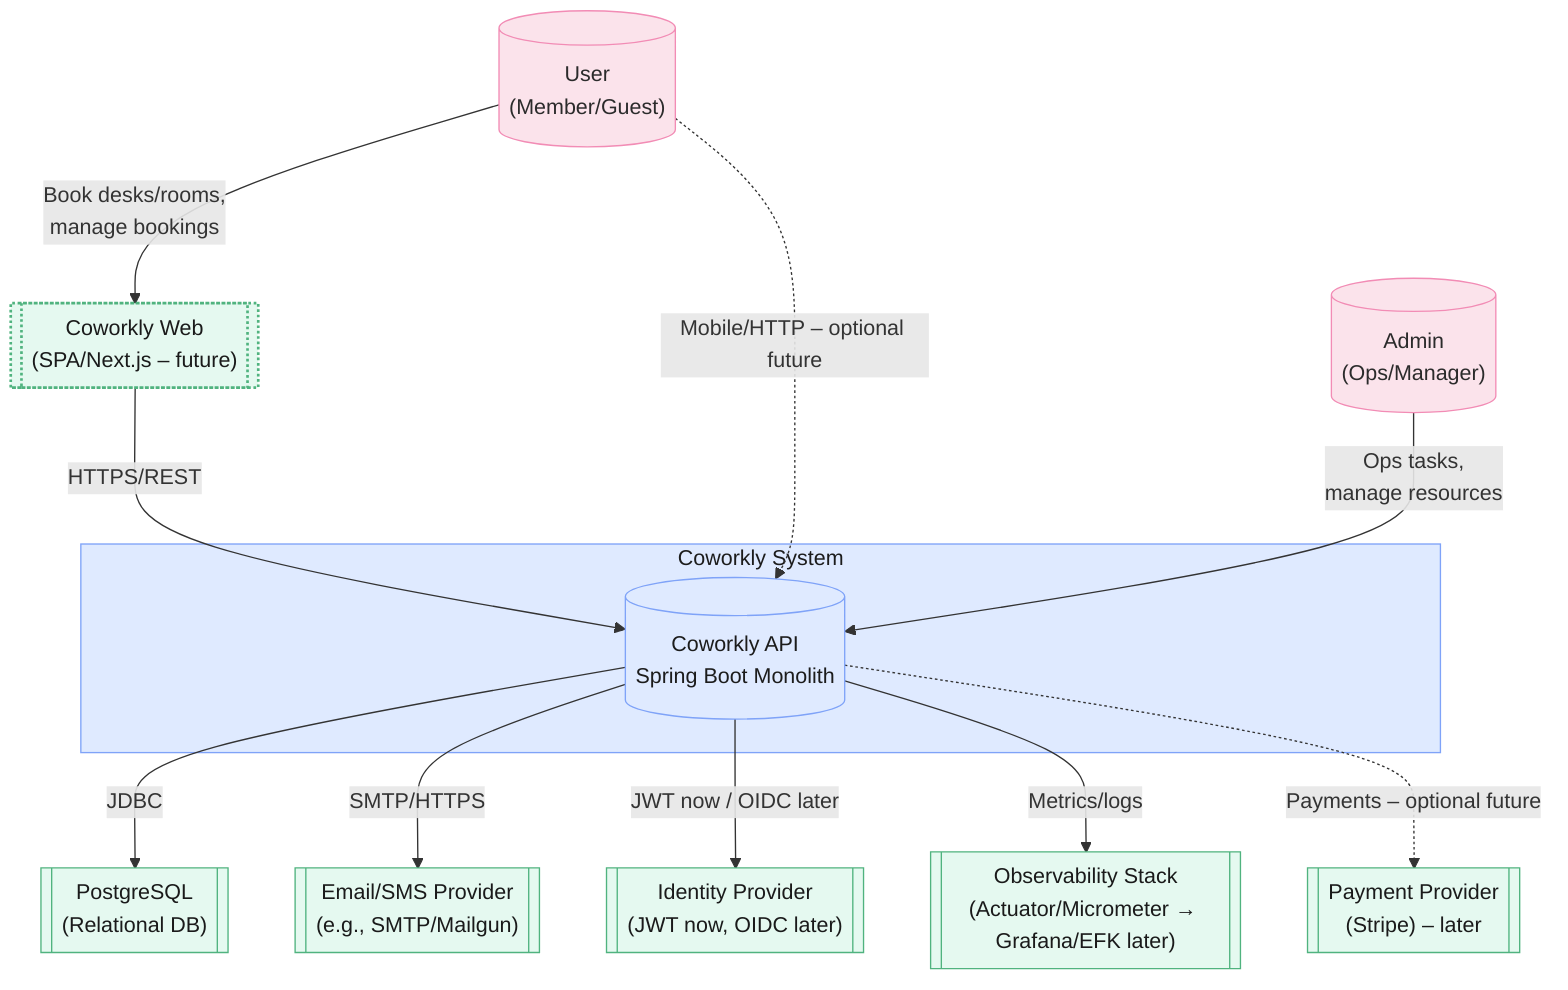 %% C4 – System Context Diagram for Coworkly
%% File: designs/C4-context.mmd

flowchart TB
%% Persons
    U[("User\n(Member/Guest)")]
    A[("Admin\n(Ops/Manager)")]

%% System under design
    subgraph S[Coworkly System]
        API[("Coworkly API\nSpring Boot Monolith")]
    end

%% External systems
    WEB[["Coworkly Web\n(SPA/Next.js – future)"]]
    MAIL[["Email/SMS Provider\n(e.g., SMTP/Mailgun)"]]
    IDP[["Identity Provider\n(JWT now, OIDC later)"]]
    DB[["PostgreSQL\n(Relational DB)"]]
    OBS[["Observability Stack\n(Actuator/Micrometer → Grafana/EFK later)"]]
    PAY[["Payment Provider\n(Stripe) – later"]]

%% Relationships
    U -->|Book desks/rooms,\nmanage bookings| WEB
    WEB -->|HTTPS/REST| API
    U -.Mobile/HTTP – optional future.-> API
    A -->|Ops tasks,\nmanage resources| API

    API -->|JDBC| DB
    API -->|SMTP/HTTPS| MAIL
    API -->|JWT now / OIDC later| IDP
    API -->|Metrics/logs| OBS
    API -. "Payments – optional future" .-> PAY

%% Color and style definitions
    classDef person fill:#fbe3eb,stroke:#f28cb5,stroke-width:1px,color:#2b2b2b;
    classDef system fill:#dfeaff,stroke:#7fa3f8,stroke-width:1px,color:#1c1c1c;
    classDef external fill:#e5f9f0,stroke:#50b37f,stroke-width:1px,color:#1a1a1a;
    classDef connector stroke:#aaa,stroke-dasharray: 2 2;
    style WEB stroke-width:2px,stroke-dasharray: 2

%% Assign classes
    class U,A person
    class S,API system
    class WEB,MAIL,IDP,DB,OBS,PAY external
